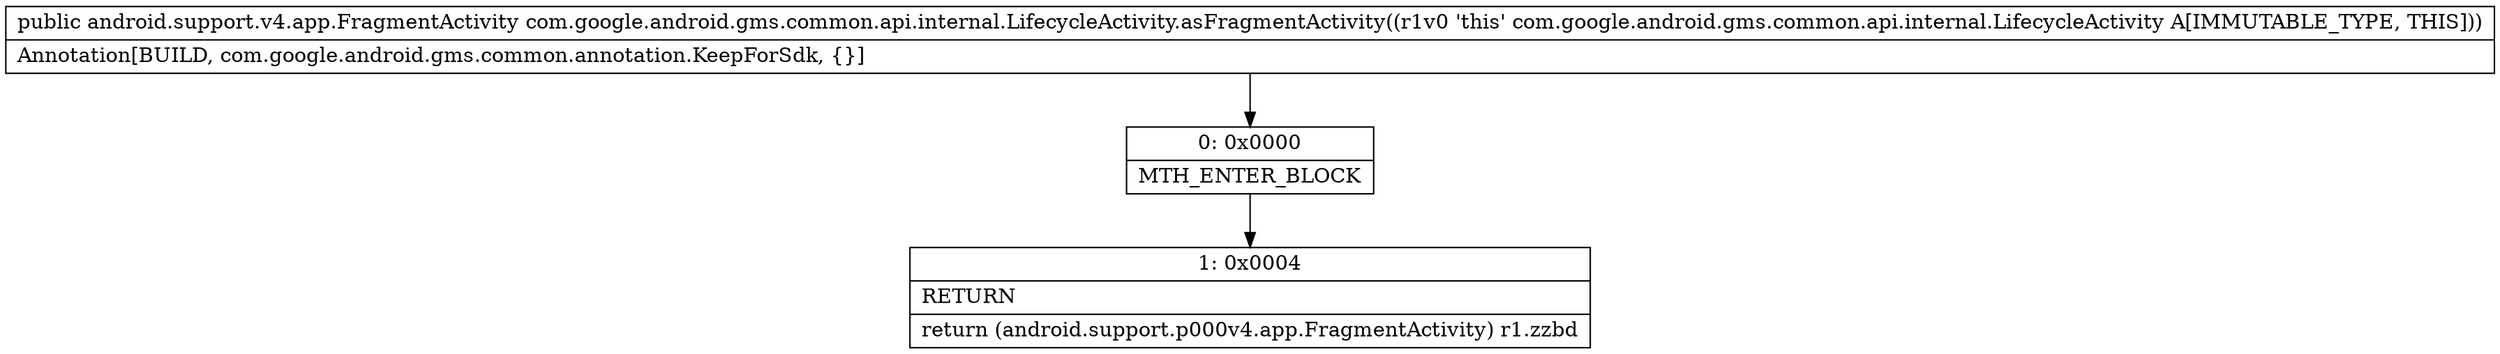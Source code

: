 digraph "CFG forcom.google.android.gms.common.api.internal.LifecycleActivity.asFragmentActivity()Landroid\/support\/v4\/app\/FragmentActivity;" {
Node_0 [shape=record,label="{0\:\ 0x0000|MTH_ENTER_BLOCK\l}"];
Node_1 [shape=record,label="{1\:\ 0x0004|RETURN\l|return (android.support.p000v4.app.FragmentActivity) r1.zzbd\l}"];
MethodNode[shape=record,label="{public android.support.v4.app.FragmentActivity com.google.android.gms.common.api.internal.LifecycleActivity.asFragmentActivity((r1v0 'this' com.google.android.gms.common.api.internal.LifecycleActivity A[IMMUTABLE_TYPE, THIS]))  | Annotation[BUILD, com.google.android.gms.common.annotation.KeepForSdk, \{\}]\l}"];
MethodNode -> Node_0;
Node_0 -> Node_1;
}

